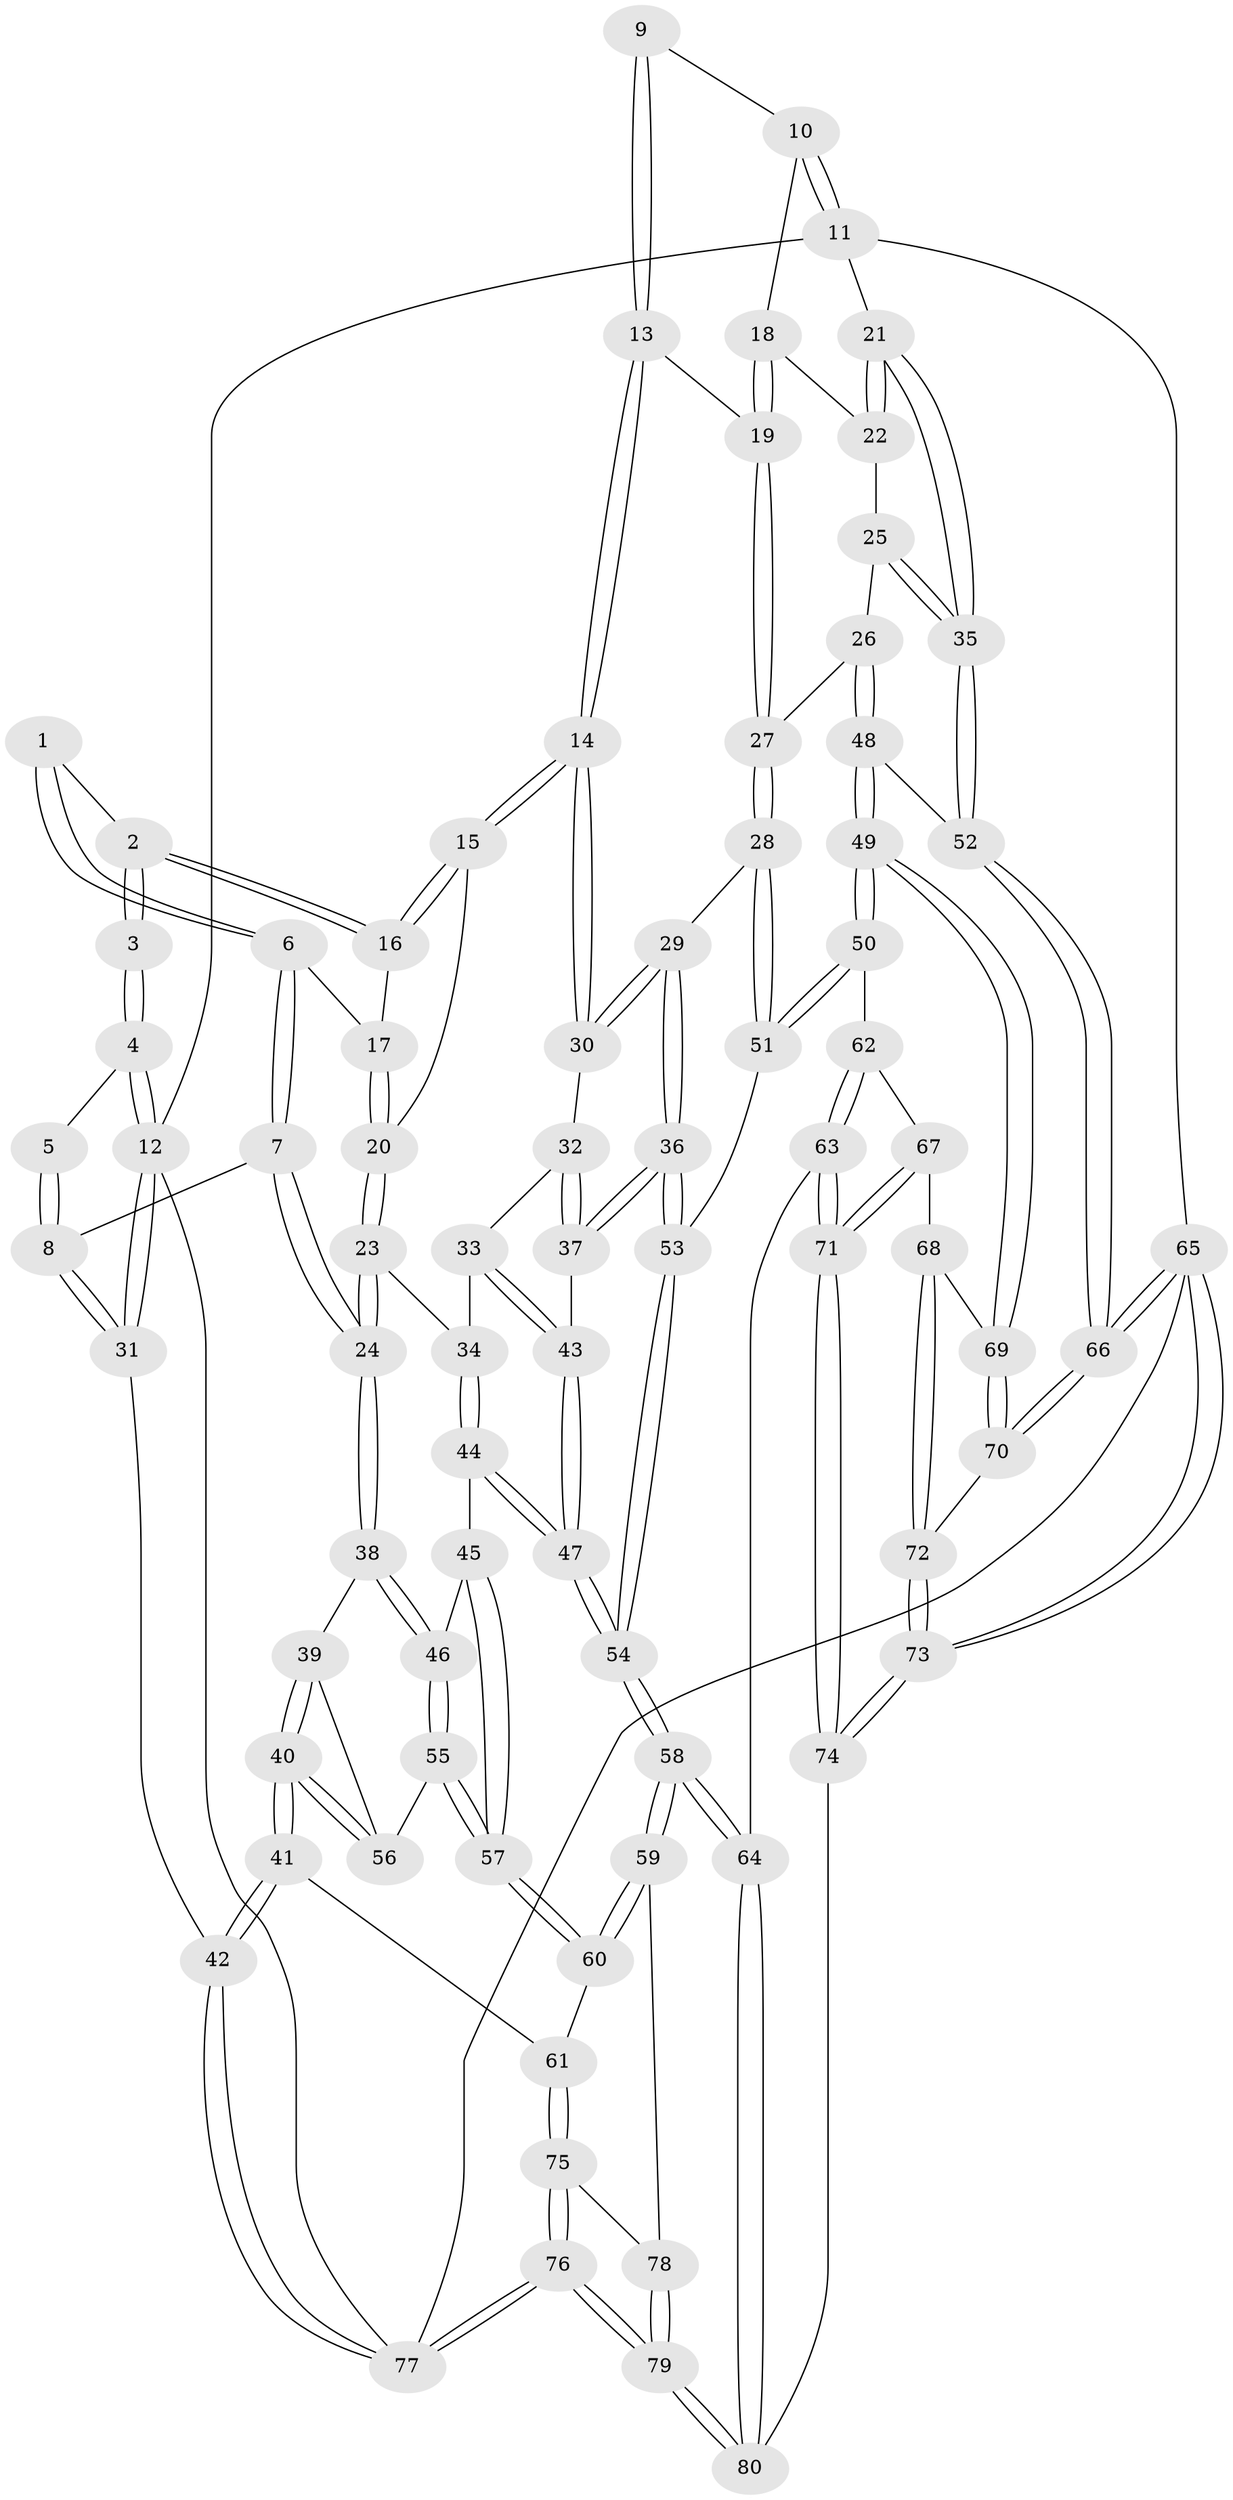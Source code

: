 // Generated by graph-tools (version 1.1) at 2025/00/03/09/25 05:00:32]
// undirected, 80 vertices, 197 edges
graph export_dot {
graph [start="1"]
  node [color=gray90,style=filled];
  1 [pos="+0.25917579917643035+0.07613825231485231"];
  2 [pos="+0.4255663393966818+0.0024623387394978793"];
  3 [pos="+0.47617644395502745+0"];
  4 [pos="+0+0"];
  5 [pos="+0.1755699462543673+0.0939644452703452"];
  6 [pos="+0.22393325956572593+0.2591198900865402"];
  7 [pos="+0.11571538683524286+0.3255423568255844"];
  8 [pos="+0.05205275845565664+0.3041065437193219"];
  9 [pos="+0.641160949085606+0"];
  10 [pos="+0.9065901091345713+0"];
  11 [pos="+1+0"];
  12 [pos="+0+0"];
  13 [pos="+0.6262304769381618+0.23131699696365912"];
  14 [pos="+0.5017047585912311+0.32737018877170565"];
  15 [pos="+0.47712555249514554+0.31006385966941225"];
  16 [pos="+0.42068348185610593+0.13661193614500475"];
  17 [pos="+0.26008894770395613+0.24737449228856728"];
  18 [pos="+0.8236958235708892+0.20245160207343862"];
  19 [pos="+0.7561878774526389+0.26431363488403853"];
  20 [pos="+0.39146527718219426+0.3455762205298787"];
  21 [pos="+1+0.3019680421825801"];
  22 [pos="+0.8646222816017555+0.2611133243893728"];
  23 [pos="+0.2563713654196635+0.4368012819488559"];
  24 [pos="+0.23049529066917504+0.4336073132636714"];
  25 [pos="+0.9120952441598161+0.3817265490060291"];
  26 [pos="+0.7277382828818428+0.446352519592637"];
  27 [pos="+0.6973942382769115+0.43150529432036555"];
  28 [pos="+0.6636086291875724+0.4375771327311706"];
  29 [pos="+0.5975595739910816+0.40716704490891287"];
  30 [pos="+0.5109766935145301+0.34271135416995335"];
  31 [pos="+0+0.3130929298606037"];
  32 [pos="+0.4769856028579265+0.41274085303957375"];
  33 [pos="+0.3818820458464733+0.4862912718966352"];
  34 [pos="+0.29352490764497186+0.47310364899726665"];
  35 [pos="+1+0.49822660229324195"];
  36 [pos="+0.494776495894973+0.5504598515258282"];
  37 [pos="+0.45611889128720906+0.5298543071211604"];
  38 [pos="+0.2035714381169268+0.5011194093884721"];
  39 [pos="+0.1844626256425963+0.5239285415570447"];
  40 [pos="+0+0.6671836599395392"];
  41 [pos="+0+0.6721354366764242"];
  42 [pos="+0+0.6774919417680636"];
  43 [pos="+0.4383024544302518+0.534388071683364"];
  44 [pos="+0.3405959354344455+0.5899936593256473"];
  45 [pos="+0.2652683332755899+0.606021081567425"];
  46 [pos="+0.23448684377925674+0.5783457082270151"];
  47 [pos="+0.3684488602695916+0.619123960071919"];
  48 [pos="+0.8667467768075556+0.6355367581369843"];
  49 [pos="+0.8589182012822933+0.6487536284973833"];
  50 [pos="+0.6044556192586743+0.619962589392625"];
  51 [pos="+0.6040240302711528+0.6194812515369595"];
  52 [pos="+1+0.5180604242236034"];
  53 [pos="+0.5410633349925706+0.6222161322718547"];
  54 [pos="+0.3977712166211643+0.7329399701295455"];
  55 [pos="+0.20469197408763506+0.6531916031394516"];
  56 [pos="+0.19725852378203937+0.6511826326083807"];
  57 [pos="+0.23463086637363303+0.67135406075324"];
  58 [pos="+0.38141266968467874+0.7852128337592021"];
  59 [pos="+0.36473681684045867+0.7875463943802846"];
  60 [pos="+0.29665589178633855+0.7567388069646696"];
  61 [pos="+0.15681228249327062+0.7657665881144414"];
  62 [pos="+0.6242256939875329+0.7001341429057774"];
  63 [pos="+0.5739923944030738+0.8488901901405377"];
  64 [pos="+0.38315830444911736+0.786840475468066"];
  65 [pos="+1+1"];
  66 [pos="+1+0.8467417635485822"];
  67 [pos="+0.7808363573587839+0.7514585295941578"];
  68 [pos="+0.813030258893963+0.7344658263801499"];
  69 [pos="+0.8481718579758859+0.6963863977643916"];
  70 [pos="+0.965515363170797+0.8365921690012568"];
  71 [pos="+0.6376297058081168+0.9138445354600361"];
  72 [pos="+0.8549277928616685+0.9977276914033583"];
  73 [pos="+0.7747442628405439+1"];
  74 [pos="+0.717975357285167+1"];
  75 [pos="+0.15069415511554315+0.8761710263610891"];
  76 [pos="+0+1"];
  77 [pos="+0+1"];
  78 [pos="+0.31124341198401567+0.8408865568298322"];
  79 [pos="+0.07934136490303784+1"];
  80 [pos="+0.4334289905627915+1"];
  1 -- 2;
  1 -- 6;
  1 -- 6;
  2 -- 3;
  2 -- 3;
  2 -- 16;
  2 -- 16;
  3 -- 4;
  3 -- 4;
  4 -- 5;
  4 -- 12;
  4 -- 12;
  5 -- 8;
  5 -- 8;
  6 -- 7;
  6 -- 7;
  6 -- 17;
  7 -- 8;
  7 -- 24;
  7 -- 24;
  8 -- 31;
  8 -- 31;
  9 -- 10;
  9 -- 13;
  9 -- 13;
  10 -- 11;
  10 -- 11;
  10 -- 18;
  11 -- 12;
  11 -- 21;
  11 -- 65;
  12 -- 31;
  12 -- 31;
  12 -- 77;
  13 -- 14;
  13 -- 14;
  13 -- 19;
  14 -- 15;
  14 -- 15;
  14 -- 30;
  14 -- 30;
  15 -- 16;
  15 -- 16;
  15 -- 20;
  16 -- 17;
  17 -- 20;
  17 -- 20;
  18 -- 19;
  18 -- 19;
  18 -- 22;
  19 -- 27;
  19 -- 27;
  20 -- 23;
  20 -- 23;
  21 -- 22;
  21 -- 22;
  21 -- 35;
  21 -- 35;
  22 -- 25;
  23 -- 24;
  23 -- 24;
  23 -- 34;
  24 -- 38;
  24 -- 38;
  25 -- 26;
  25 -- 35;
  25 -- 35;
  26 -- 27;
  26 -- 48;
  26 -- 48;
  27 -- 28;
  27 -- 28;
  28 -- 29;
  28 -- 51;
  28 -- 51;
  29 -- 30;
  29 -- 30;
  29 -- 36;
  29 -- 36;
  30 -- 32;
  31 -- 42;
  32 -- 33;
  32 -- 37;
  32 -- 37;
  33 -- 34;
  33 -- 43;
  33 -- 43;
  34 -- 44;
  34 -- 44;
  35 -- 52;
  35 -- 52;
  36 -- 37;
  36 -- 37;
  36 -- 53;
  36 -- 53;
  37 -- 43;
  38 -- 39;
  38 -- 46;
  38 -- 46;
  39 -- 40;
  39 -- 40;
  39 -- 56;
  40 -- 41;
  40 -- 41;
  40 -- 56;
  40 -- 56;
  41 -- 42;
  41 -- 42;
  41 -- 61;
  42 -- 77;
  42 -- 77;
  43 -- 47;
  43 -- 47;
  44 -- 45;
  44 -- 47;
  44 -- 47;
  45 -- 46;
  45 -- 57;
  45 -- 57;
  46 -- 55;
  46 -- 55;
  47 -- 54;
  47 -- 54;
  48 -- 49;
  48 -- 49;
  48 -- 52;
  49 -- 50;
  49 -- 50;
  49 -- 69;
  49 -- 69;
  50 -- 51;
  50 -- 51;
  50 -- 62;
  51 -- 53;
  52 -- 66;
  52 -- 66;
  53 -- 54;
  53 -- 54;
  54 -- 58;
  54 -- 58;
  55 -- 56;
  55 -- 57;
  55 -- 57;
  57 -- 60;
  57 -- 60;
  58 -- 59;
  58 -- 59;
  58 -- 64;
  58 -- 64;
  59 -- 60;
  59 -- 60;
  59 -- 78;
  60 -- 61;
  61 -- 75;
  61 -- 75;
  62 -- 63;
  62 -- 63;
  62 -- 67;
  63 -- 64;
  63 -- 71;
  63 -- 71;
  64 -- 80;
  64 -- 80;
  65 -- 66;
  65 -- 66;
  65 -- 73;
  65 -- 73;
  65 -- 77;
  66 -- 70;
  66 -- 70;
  67 -- 68;
  67 -- 71;
  67 -- 71;
  68 -- 69;
  68 -- 72;
  68 -- 72;
  69 -- 70;
  69 -- 70;
  70 -- 72;
  71 -- 74;
  71 -- 74;
  72 -- 73;
  72 -- 73;
  73 -- 74;
  73 -- 74;
  74 -- 80;
  75 -- 76;
  75 -- 76;
  75 -- 78;
  76 -- 77;
  76 -- 77;
  76 -- 79;
  76 -- 79;
  78 -- 79;
  78 -- 79;
  79 -- 80;
  79 -- 80;
}
